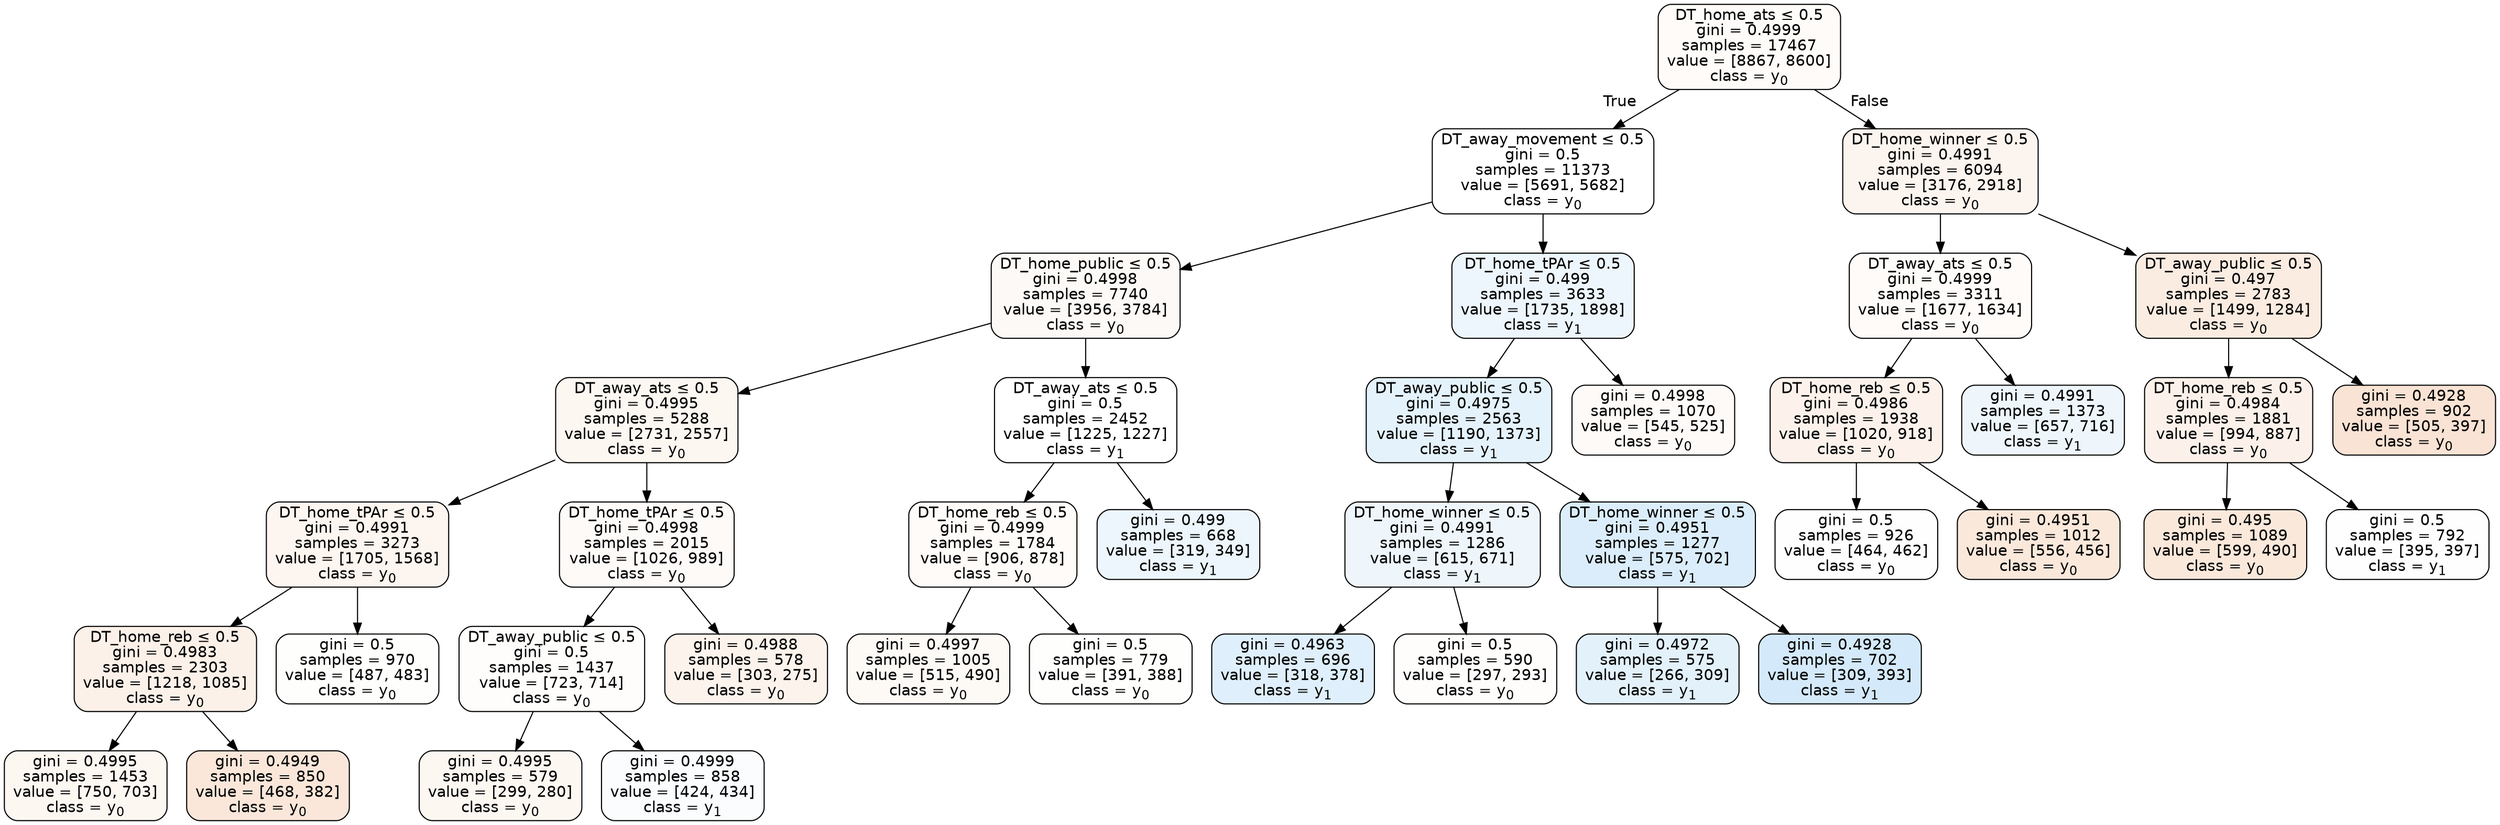digraph Tree {
node [shape=box, style="filled, rounded", color="black", fontname=helvetica] ;
edge [fontname=helvetica] ;
0 [label=<DT_home_ats &le; 0.5<br/>gini = 0.4999<br/>samples = 17467<br/>value = [8867, 8600]<br/>class = y<SUB>0</SUB>>, fillcolor="#e5813908"] ;
1 [label=<DT_away_movement &le; 0.5<br/>gini = 0.5<br/>samples = 11373<br/>value = [5691, 5682]<br/>class = y<SUB>0</SUB>>, fillcolor="#e5813900"] ;
0 -> 1 [labeldistance=2.5, labelangle=45, headlabel="True"] ;
2 [label=<DT_home_public &le; 0.5<br/>gini = 0.4998<br/>samples = 7740<br/>value = [3956, 3784]<br/>class = y<SUB>0</SUB>>, fillcolor="#e581390b"] ;
1 -> 2 ;
3 [label=<DT_away_ats &le; 0.5<br/>gini = 0.4995<br/>samples = 5288<br/>value = [2731, 2557]<br/>class = y<SUB>0</SUB>>, fillcolor="#e5813910"] ;
2 -> 3 ;
4 [label=<DT_home_tPAr &le; 0.5<br/>gini = 0.4991<br/>samples = 3273<br/>value = [1705, 1568]<br/>class = y<SUB>0</SUB>>, fillcolor="#e5813914"] ;
3 -> 4 ;
5 [label=<DT_home_reb &le; 0.5<br/>gini = 0.4983<br/>samples = 2303<br/>value = [1218, 1085]<br/>class = y<SUB>0</SUB>>, fillcolor="#e581391c"] ;
4 -> 5 ;
6 [label=<gini = 0.4995<br/>samples = 1453<br/>value = [750, 703]<br/>class = y<SUB>0</SUB>>, fillcolor="#e5813910"] ;
5 -> 6 ;
7 [label=<gini = 0.4949<br/>samples = 850<br/>value = [468, 382]<br/>class = y<SUB>0</SUB>>, fillcolor="#e581392f"] ;
5 -> 7 ;
8 [label=<gini = 0.5<br/>samples = 970<br/>value = [487, 483]<br/>class = y<SUB>0</SUB>>, fillcolor="#e5813902"] ;
4 -> 8 ;
9 [label=<DT_home_tPAr &le; 0.5<br/>gini = 0.4998<br/>samples = 2015<br/>value = [1026, 989]<br/>class = y<SUB>0</SUB>>, fillcolor="#e5813909"] ;
3 -> 9 ;
10 [label=<DT_away_public &le; 0.5<br/>gini = 0.5<br/>samples = 1437<br/>value = [723, 714]<br/>class = y<SUB>0</SUB>>, fillcolor="#e5813903"] ;
9 -> 10 ;
11 [label=<gini = 0.4995<br/>samples = 579<br/>value = [299, 280]<br/>class = y<SUB>0</SUB>>, fillcolor="#e5813910"] ;
10 -> 11 ;
12 [label=<gini = 0.4999<br/>samples = 858<br/>value = [424, 434]<br/>class = y<SUB>1</SUB>>, fillcolor="#399de506"] ;
10 -> 12 ;
13 [label=<gini = 0.4988<br/>samples = 578<br/>value = [303, 275]<br/>class = y<SUB>0</SUB>>, fillcolor="#e5813918"] ;
9 -> 13 ;
14 [label=<DT_away_ats &le; 0.5<br/>gini = 0.5<br/>samples = 2452<br/>value = [1225, 1227]<br/>class = y<SUB>1</SUB>>, fillcolor="#399de500"] ;
2 -> 14 ;
15 [label=<DT_home_reb &le; 0.5<br/>gini = 0.4999<br/>samples = 1784<br/>value = [906, 878]<br/>class = y<SUB>0</SUB>>, fillcolor="#e5813908"] ;
14 -> 15 ;
16 [label=<gini = 0.4997<br/>samples = 1005<br/>value = [515, 490]<br/>class = y<SUB>0</SUB>>, fillcolor="#e581390c"] ;
15 -> 16 ;
17 [label=<gini = 0.5<br/>samples = 779<br/>value = [391, 388]<br/>class = y<SUB>0</SUB>>, fillcolor="#e5813902"] ;
15 -> 17 ;
18 [label=<gini = 0.499<br/>samples = 668<br/>value = [319, 349]<br/>class = y<SUB>1</SUB>>, fillcolor="#399de516"] ;
14 -> 18 ;
19 [label=<DT_home_tPAr &le; 0.5<br/>gini = 0.499<br/>samples = 3633<br/>value = [1735, 1898]<br/>class = y<SUB>1</SUB>>, fillcolor="#399de516"] ;
1 -> 19 ;
20 [label=<DT_away_public &le; 0.5<br/>gini = 0.4975<br/>samples = 2563<br/>value = [1190, 1373]<br/>class = y<SUB>1</SUB>>, fillcolor="#399de522"] ;
19 -> 20 ;
21 [label=<DT_home_winner &le; 0.5<br/>gini = 0.4991<br/>samples = 1286<br/>value = [615, 671]<br/>class = y<SUB>1</SUB>>, fillcolor="#399de515"] ;
20 -> 21 ;
22 [label=<gini = 0.4963<br/>samples = 696<br/>value = [318, 378]<br/>class = y<SUB>1</SUB>>, fillcolor="#399de528"] ;
21 -> 22 ;
23 [label=<gini = 0.5<br/>samples = 590<br/>value = [297, 293]<br/>class = y<SUB>0</SUB>>, fillcolor="#e5813903"] ;
21 -> 23 ;
24 [label=<DT_home_winner &le; 0.5<br/>gini = 0.4951<br/>samples = 1277<br/>value = [575, 702]<br/>class = y<SUB>1</SUB>>, fillcolor="#399de52e"] ;
20 -> 24 ;
25 [label=<gini = 0.4972<br/>samples = 575<br/>value = [266, 309]<br/>class = y<SUB>1</SUB>>, fillcolor="#399de523"] ;
24 -> 25 ;
26 [label=<gini = 0.4928<br/>samples = 702<br/>value = [309, 393]<br/>class = y<SUB>1</SUB>>, fillcolor="#399de537"] ;
24 -> 26 ;
27 [label=<gini = 0.4998<br/>samples = 1070<br/>value = [545, 525]<br/>class = y<SUB>0</SUB>>, fillcolor="#e5813909"] ;
19 -> 27 ;
28 [label=<DT_home_winner &le; 0.5<br/>gini = 0.4991<br/>samples = 6094<br/>value = [3176, 2918]<br/>class = y<SUB>0</SUB>>, fillcolor="#e5813915"] ;
0 -> 28 [labeldistance=2.5, labelangle=-45, headlabel="False"] ;
29 [label=<DT_away_ats &le; 0.5<br/>gini = 0.4999<br/>samples = 3311<br/>value = [1677, 1634]<br/>class = y<SUB>0</SUB>>, fillcolor="#e5813907"] ;
28 -> 29 ;
30 [label=<DT_home_reb &le; 0.5<br/>gini = 0.4986<br/>samples = 1938<br/>value = [1020, 918]<br/>class = y<SUB>0</SUB>>, fillcolor="#e5813919"] ;
29 -> 30 ;
31 [label=<gini = 0.5<br/>samples = 926<br/>value = [464, 462]<br/>class = y<SUB>0</SUB>>, fillcolor="#e5813901"] ;
30 -> 31 ;
32 [label=<gini = 0.4951<br/>samples = 1012<br/>value = [556, 456]<br/>class = y<SUB>0</SUB>>, fillcolor="#e581392e"] ;
30 -> 32 ;
33 [label=<gini = 0.4991<br/>samples = 1373<br/>value = [657, 716]<br/>class = y<SUB>1</SUB>>, fillcolor="#399de515"] ;
29 -> 33 ;
34 [label=<DT_away_public &le; 0.5<br/>gini = 0.497<br/>samples = 2783<br/>value = [1499, 1284]<br/>class = y<SUB>0</SUB>>, fillcolor="#e5813925"] ;
28 -> 34 ;
35 [label=<DT_home_reb &le; 0.5<br/>gini = 0.4984<br/>samples = 1881<br/>value = [994, 887]<br/>class = y<SUB>0</SUB>>, fillcolor="#e581391b"] ;
34 -> 35 ;
36 [label=<gini = 0.495<br/>samples = 1089<br/>value = [599, 490]<br/>class = y<SUB>0</SUB>>, fillcolor="#e581392e"] ;
35 -> 36 ;
37 [label=<gini = 0.5<br/>samples = 792<br/>value = [395, 397]<br/>class = y<SUB>1</SUB>>, fillcolor="#399de501"] ;
35 -> 37 ;
38 [label=<gini = 0.4928<br/>samples = 902<br/>value = [505, 397]<br/>class = y<SUB>0</SUB>>, fillcolor="#e5813937"] ;
34 -> 38 ;
}